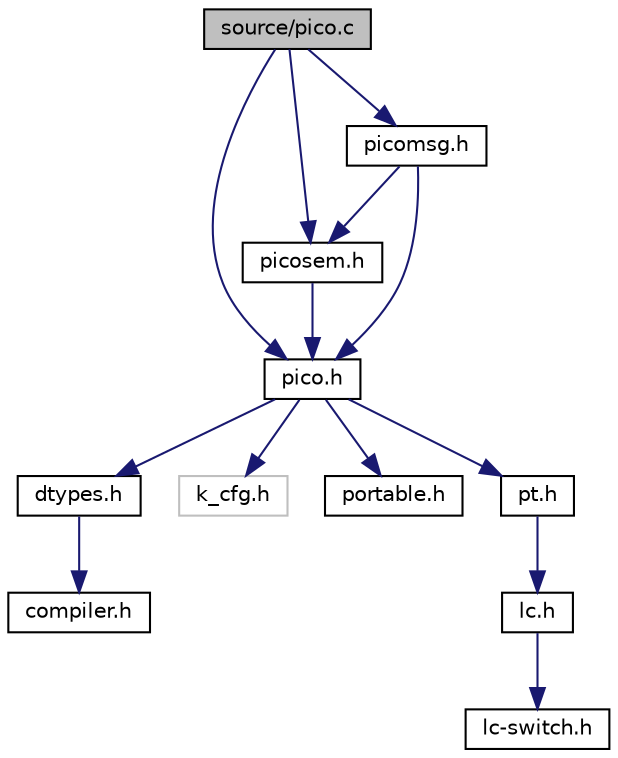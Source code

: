 digraph "source/pico.c"
{
  edge [fontname="Helvetica",fontsize="10",labelfontname="Helvetica",labelfontsize="10"];
  node [fontname="Helvetica",fontsize="10",shape=record];
  Node1 [label="source/pico.c",height=0.2,width=0.4,color="black", fillcolor="grey75", style="filled" fontcolor="black"];
  Node1 -> Node2 [color="midnightblue",fontsize="10",style="solid",fontname="Helvetica"];
  Node2 [label="pico.h",height=0.2,width=0.4,color="black", fillcolor="white", style="filled",URL="$pico_8h_source.html"];
  Node2 -> Node3 [color="midnightblue",fontsize="10",style="solid",fontname="Helvetica"];
  Node3 [label="dtypes.h",height=0.2,width=0.4,color="black", fillcolor="white", style="filled",URL="$dtypes_8h_source.html"];
  Node3 -> Node4 [color="midnightblue",fontsize="10",style="solid",fontname="Helvetica"];
  Node4 [label="compiler.h",height=0.2,width=0.4,color="black", fillcolor="white", style="filled",URL="$_compiler_8h_source.html"];
  Node2 -> Node5 [color="midnightblue",fontsize="10",style="solid",fontname="Helvetica"];
  Node5 [label="k_cfg.h",height=0.2,width=0.4,color="grey75", fillcolor="white", style="filled"];
  Node2 -> Node6 [color="midnightblue",fontsize="10",style="solid",fontname="Helvetica"];
  Node6 [label="portable.h",height=0.2,width=0.4,color="black", fillcolor="white", style="filled",URL="$portable_8h_source.html"];
  Node2 -> Node7 [color="midnightblue",fontsize="10",style="solid",fontname="Helvetica"];
  Node7 [label="pt.h",height=0.2,width=0.4,color="black", fillcolor="white", style="filled",URL="$pt_8h.html"];
  Node7 -> Node8 [color="midnightblue",fontsize="10",style="solid",fontname="Helvetica"];
  Node8 [label="lc.h",height=0.2,width=0.4,color="black", fillcolor="white", style="filled",URL="$lc_8h.html"];
  Node8 -> Node9 [color="midnightblue",fontsize="10",style="solid",fontname="Helvetica"];
  Node9 [label="lc-switch.h",height=0.2,width=0.4,color="black", fillcolor="white", style="filled",URL="$lc-switch_8h.html"];
  Node1 -> Node10 [color="midnightblue",fontsize="10",style="solid",fontname="Helvetica"];
  Node10 [label="picosem.h",height=0.2,width=0.4,color="black", fillcolor="white", style="filled",URL="$picosem_8h_source.html"];
  Node10 -> Node2 [color="midnightblue",fontsize="10",style="solid",fontname="Helvetica"];
  Node1 -> Node11 [color="midnightblue",fontsize="10",style="solid",fontname="Helvetica"];
  Node11 [label="picomsg.h",height=0.2,width=0.4,color="black", fillcolor="white", style="filled",URL="$picomsg_8h_source.html"];
  Node11 -> Node2 [color="midnightblue",fontsize="10",style="solid",fontname="Helvetica"];
  Node11 -> Node10 [color="midnightblue",fontsize="10",style="solid",fontname="Helvetica"];
}
